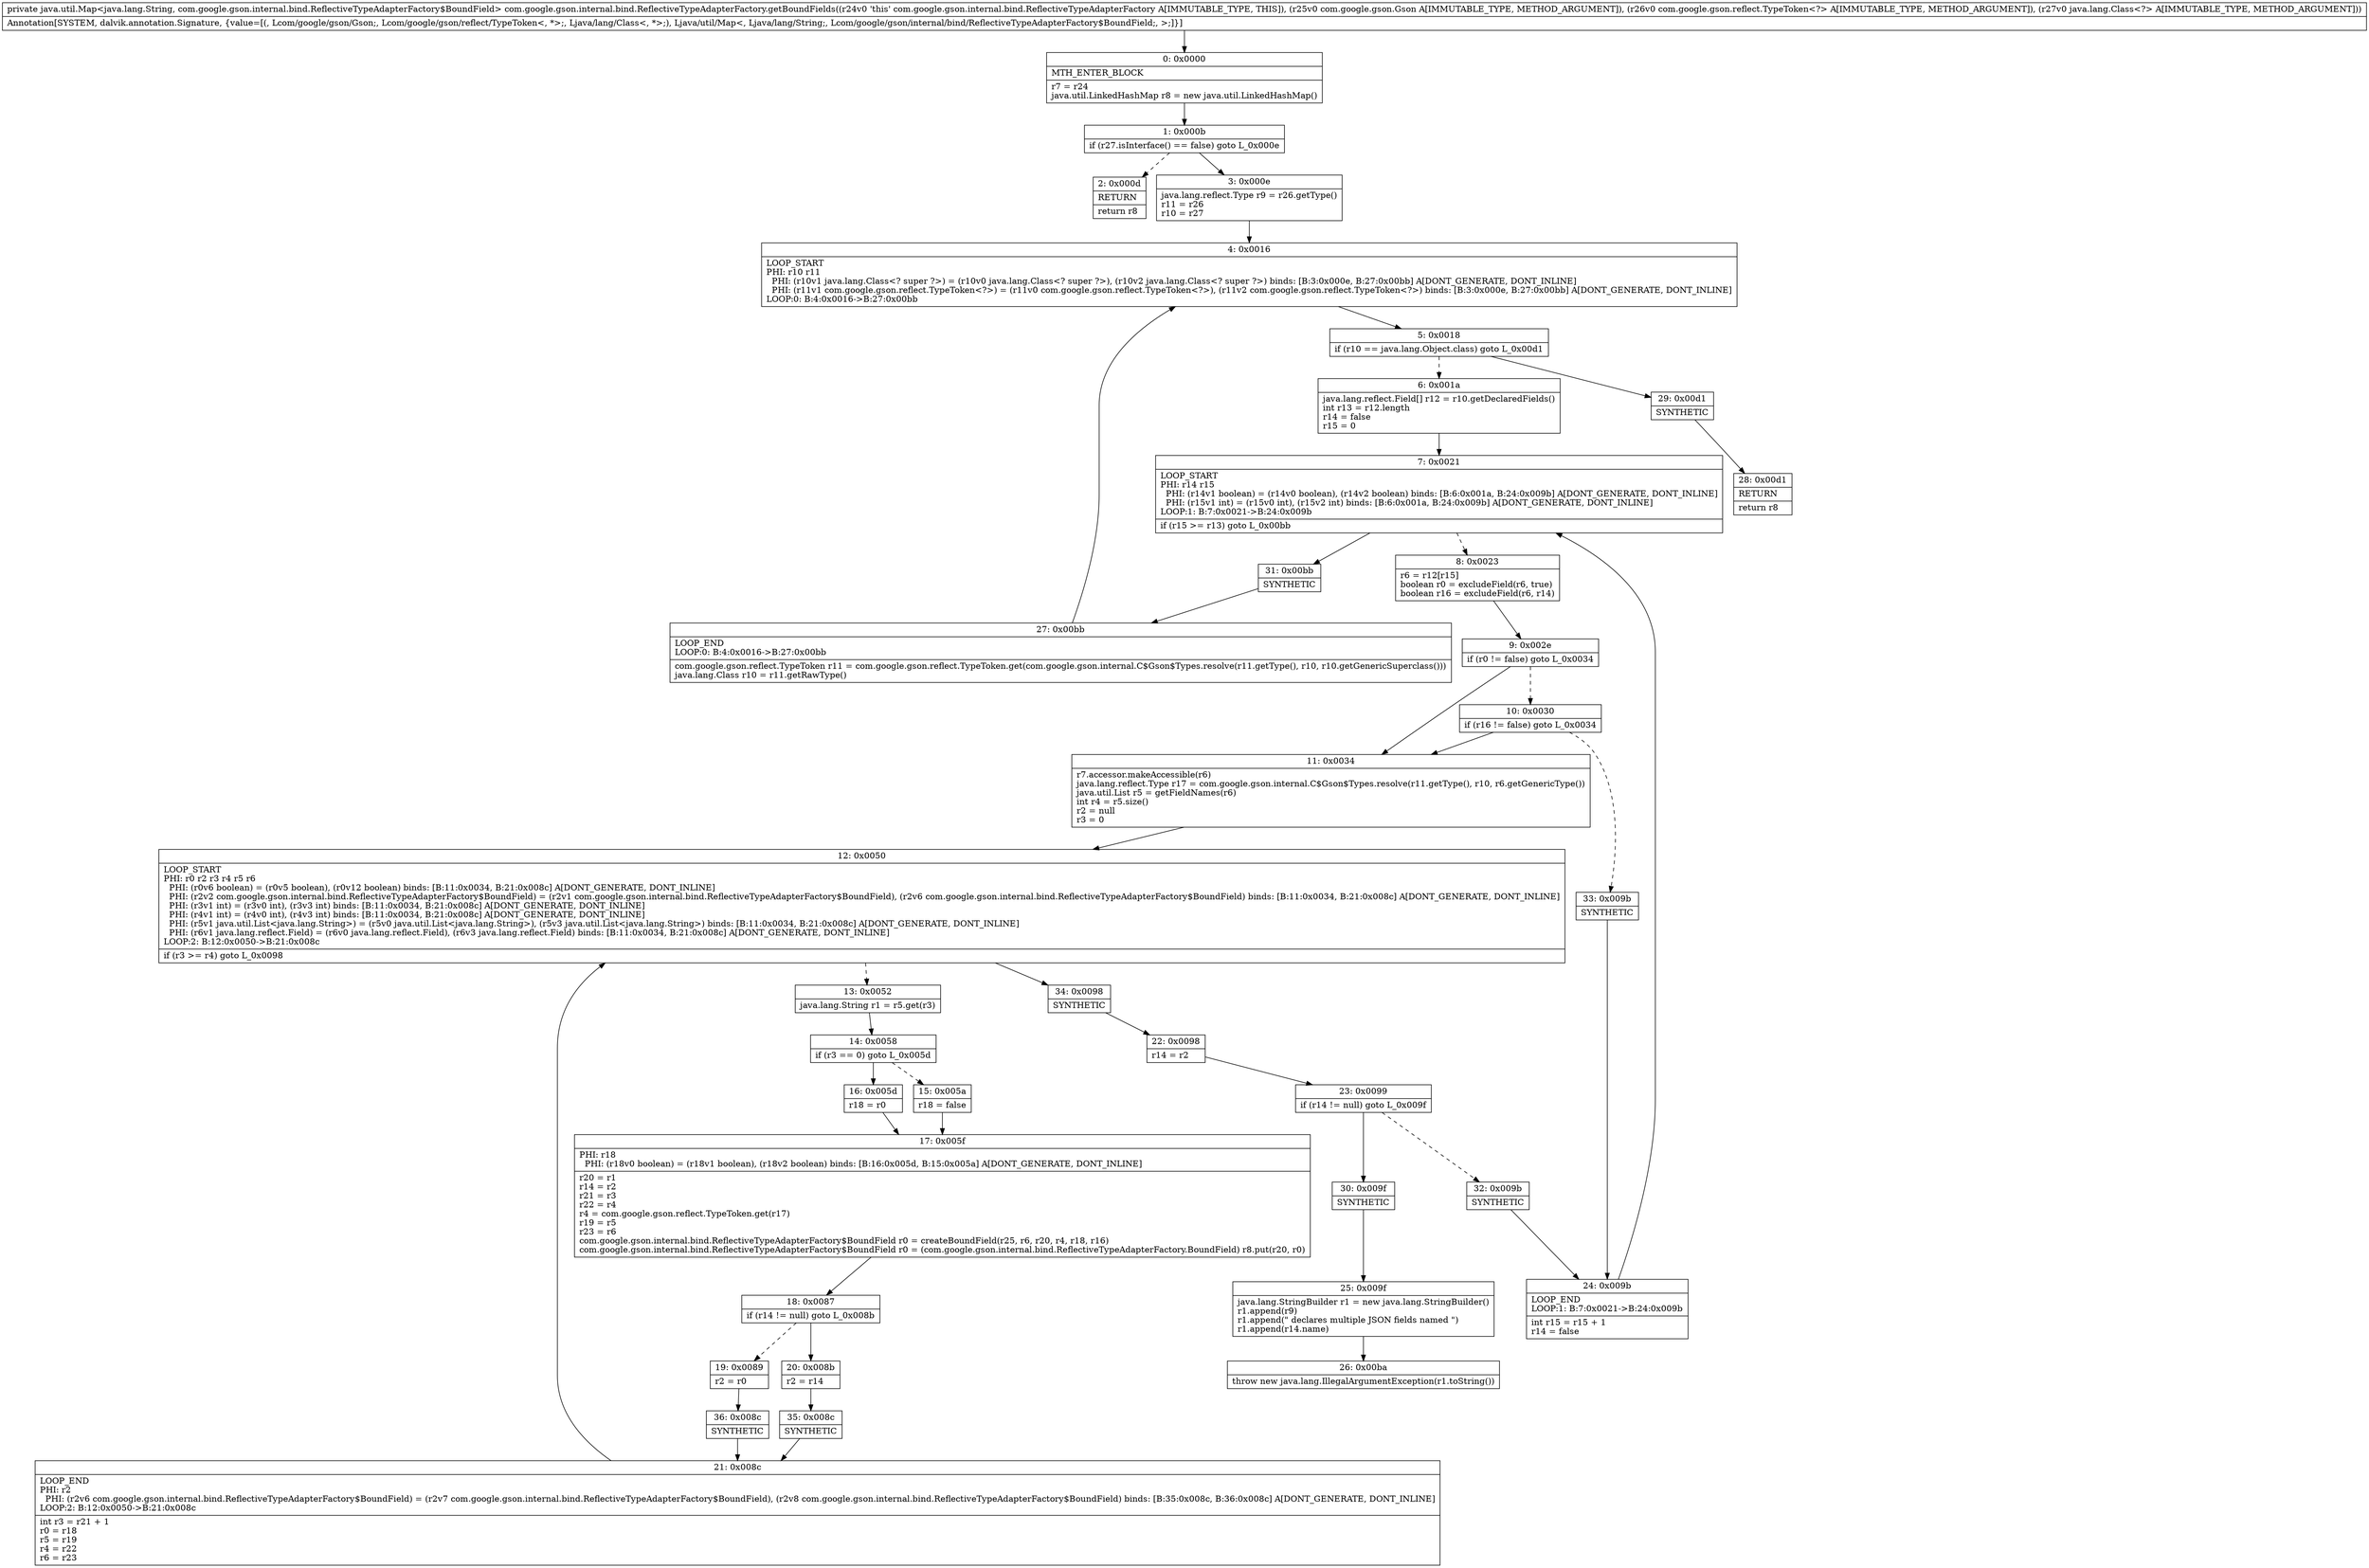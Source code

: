 digraph "CFG forcom.google.gson.internal.bind.ReflectiveTypeAdapterFactory.getBoundFields(Lcom\/google\/gson\/Gson;Lcom\/google\/gson\/reflect\/TypeToken;Ljava\/lang\/Class;)Ljava\/util\/Map;" {
Node_0 [shape=record,label="{0\:\ 0x0000|MTH_ENTER_BLOCK\l|r7 = r24\ljava.util.LinkedHashMap r8 = new java.util.LinkedHashMap()\l}"];
Node_1 [shape=record,label="{1\:\ 0x000b|if (r27.isInterface() == false) goto L_0x000e\l}"];
Node_2 [shape=record,label="{2\:\ 0x000d|RETURN\l|return r8\l}"];
Node_3 [shape=record,label="{3\:\ 0x000e|java.lang.reflect.Type r9 = r26.getType()\lr11 = r26\lr10 = r27\l}"];
Node_4 [shape=record,label="{4\:\ 0x0016|LOOP_START\lPHI: r10 r11 \l  PHI: (r10v1 java.lang.Class\<? super ?\>) = (r10v0 java.lang.Class\<? super ?\>), (r10v2 java.lang.Class\<? super ?\>) binds: [B:3:0x000e, B:27:0x00bb] A[DONT_GENERATE, DONT_INLINE]\l  PHI: (r11v1 com.google.gson.reflect.TypeToken\<?\>) = (r11v0 com.google.gson.reflect.TypeToken\<?\>), (r11v2 com.google.gson.reflect.TypeToken\<?\>) binds: [B:3:0x000e, B:27:0x00bb] A[DONT_GENERATE, DONT_INLINE]\lLOOP:0: B:4:0x0016\-\>B:27:0x00bb\l}"];
Node_5 [shape=record,label="{5\:\ 0x0018|if (r10 == java.lang.Object.class) goto L_0x00d1\l}"];
Node_6 [shape=record,label="{6\:\ 0x001a|java.lang.reflect.Field[] r12 = r10.getDeclaredFields()\lint r13 = r12.length\lr14 = false\lr15 = 0\l}"];
Node_7 [shape=record,label="{7\:\ 0x0021|LOOP_START\lPHI: r14 r15 \l  PHI: (r14v1 boolean) = (r14v0 boolean), (r14v2 boolean) binds: [B:6:0x001a, B:24:0x009b] A[DONT_GENERATE, DONT_INLINE]\l  PHI: (r15v1 int) = (r15v0 int), (r15v2 int) binds: [B:6:0x001a, B:24:0x009b] A[DONT_GENERATE, DONT_INLINE]\lLOOP:1: B:7:0x0021\-\>B:24:0x009b\l|if (r15 \>= r13) goto L_0x00bb\l}"];
Node_8 [shape=record,label="{8\:\ 0x0023|r6 = r12[r15]\lboolean r0 = excludeField(r6, true)\lboolean r16 = excludeField(r6, r14)\l}"];
Node_9 [shape=record,label="{9\:\ 0x002e|if (r0 != false) goto L_0x0034\l}"];
Node_10 [shape=record,label="{10\:\ 0x0030|if (r16 != false) goto L_0x0034\l}"];
Node_11 [shape=record,label="{11\:\ 0x0034|r7.accessor.makeAccessible(r6)\ljava.lang.reflect.Type r17 = com.google.gson.internal.C$Gson$Types.resolve(r11.getType(), r10, r6.getGenericType())\ljava.util.List r5 = getFieldNames(r6)\lint r4 = r5.size()\lr2 = null\lr3 = 0\l}"];
Node_12 [shape=record,label="{12\:\ 0x0050|LOOP_START\lPHI: r0 r2 r3 r4 r5 r6 \l  PHI: (r0v6 boolean) = (r0v5 boolean), (r0v12 boolean) binds: [B:11:0x0034, B:21:0x008c] A[DONT_GENERATE, DONT_INLINE]\l  PHI: (r2v2 com.google.gson.internal.bind.ReflectiveTypeAdapterFactory$BoundField) = (r2v1 com.google.gson.internal.bind.ReflectiveTypeAdapterFactory$BoundField), (r2v6 com.google.gson.internal.bind.ReflectiveTypeAdapterFactory$BoundField) binds: [B:11:0x0034, B:21:0x008c] A[DONT_GENERATE, DONT_INLINE]\l  PHI: (r3v1 int) = (r3v0 int), (r3v3 int) binds: [B:11:0x0034, B:21:0x008c] A[DONT_GENERATE, DONT_INLINE]\l  PHI: (r4v1 int) = (r4v0 int), (r4v3 int) binds: [B:11:0x0034, B:21:0x008c] A[DONT_GENERATE, DONT_INLINE]\l  PHI: (r5v1 java.util.List\<java.lang.String\>) = (r5v0 java.util.List\<java.lang.String\>), (r5v3 java.util.List\<java.lang.String\>) binds: [B:11:0x0034, B:21:0x008c] A[DONT_GENERATE, DONT_INLINE]\l  PHI: (r6v1 java.lang.reflect.Field) = (r6v0 java.lang.reflect.Field), (r6v3 java.lang.reflect.Field) binds: [B:11:0x0034, B:21:0x008c] A[DONT_GENERATE, DONT_INLINE]\lLOOP:2: B:12:0x0050\-\>B:21:0x008c\l|if (r3 \>= r4) goto L_0x0098\l}"];
Node_13 [shape=record,label="{13\:\ 0x0052|java.lang.String r1 = r5.get(r3)\l}"];
Node_14 [shape=record,label="{14\:\ 0x0058|if (r3 == 0) goto L_0x005d\l}"];
Node_15 [shape=record,label="{15\:\ 0x005a|r18 = false\l}"];
Node_16 [shape=record,label="{16\:\ 0x005d|r18 = r0\l}"];
Node_17 [shape=record,label="{17\:\ 0x005f|PHI: r18 \l  PHI: (r18v0 boolean) = (r18v1 boolean), (r18v2 boolean) binds: [B:16:0x005d, B:15:0x005a] A[DONT_GENERATE, DONT_INLINE]\l|r20 = r1\lr14 = r2\lr21 = r3\lr22 = r4\lr4 = com.google.gson.reflect.TypeToken.get(r17)\lr19 = r5\lr23 = r6\lcom.google.gson.internal.bind.ReflectiveTypeAdapterFactory$BoundField r0 = createBoundField(r25, r6, r20, r4, r18, r16)\lcom.google.gson.internal.bind.ReflectiveTypeAdapterFactory$BoundField r0 = (com.google.gson.internal.bind.ReflectiveTypeAdapterFactory.BoundField) r8.put(r20, r0)\l}"];
Node_18 [shape=record,label="{18\:\ 0x0087|if (r14 != null) goto L_0x008b\l}"];
Node_19 [shape=record,label="{19\:\ 0x0089|r2 = r0\l}"];
Node_20 [shape=record,label="{20\:\ 0x008b|r2 = r14\l}"];
Node_21 [shape=record,label="{21\:\ 0x008c|LOOP_END\lPHI: r2 \l  PHI: (r2v6 com.google.gson.internal.bind.ReflectiveTypeAdapterFactory$BoundField) = (r2v7 com.google.gson.internal.bind.ReflectiveTypeAdapterFactory$BoundField), (r2v8 com.google.gson.internal.bind.ReflectiveTypeAdapterFactory$BoundField) binds: [B:35:0x008c, B:36:0x008c] A[DONT_GENERATE, DONT_INLINE]\lLOOP:2: B:12:0x0050\-\>B:21:0x008c\l|int r3 = r21 + 1\lr0 = r18\lr5 = r19\lr4 = r22\lr6 = r23\l}"];
Node_22 [shape=record,label="{22\:\ 0x0098|r14 = r2\l}"];
Node_23 [shape=record,label="{23\:\ 0x0099|if (r14 != null) goto L_0x009f\l}"];
Node_24 [shape=record,label="{24\:\ 0x009b|LOOP_END\lLOOP:1: B:7:0x0021\-\>B:24:0x009b\l|int r15 = r15 + 1\lr14 = false\l}"];
Node_25 [shape=record,label="{25\:\ 0x009f|java.lang.StringBuilder r1 = new java.lang.StringBuilder()\lr1.append(r9)\lr1.append(\" declares multiple JSON fields named \")\lr1.append(r14.name)\l}"];
Node_26 [shape=record,label="{26\:\ 0x00ba|throw new java.lang.IllegalArgumentException(r1.toString())\l}"];
Node_27 [shape=record,label="{27\:\ 0x00bb|LOOP_END\lLOOP:0: B:4:0x0016\-\>B:27:0x00bb\l|com.google.gson.reflect.TypeToken r11 = com.google.gson.reflect.TypeToken.get(com.google.gson.internal.C$Gson$Types.resolve(r11.getType(), r10, r10.getGenericSuperclass()))\ljava.lang.Class r10 = r11.getRawType()\l}"];
Node_28 [shape=record,label="{28\:\ 0x00d1|RETURN\l|return r8\l}"];
Node_29 [shape=record,label="{29\:\ 0x00d1|SYNTHETIC\l}"];
Node_30 [shape=record,label="{30\:\ 0x009f|SYNTHETIC\l}"];
Node_31 [shape=record,label="{31\:\ 0x00bb|SYNTHETIC\l}"];
Node_32 [shape=record,label="{32\:\ 0x009b|SYNTHETIC\l}"];
Node_33 [shape=record,label="{33\:\ 0x009b|SYNTHETIC\l}"];
Node_34 [shape=record,label="{34\:\ 0x0098|SYNTHETIC\l}"];
Node_35 [shape=record,label="{35\:\ 0x008c|SYNTHETIC\l}"];
Node_36 [shape=record,label="{36\:\ 0x008c|SYNTHETIC\l}"];
MethodNode[shape=record,label="{private java.util.Map\<java.lang.String, com.google.gson.internal.bind.ReflectiveTypeAdapterFactory$BoundField\> com.google.gson.internal.bind.ReflectiveTypeAdapterFactory.getBoundFields((r24v0 'this' com.google.gson.internal.bind.ReflectiveTypeAdapterFactory A[IMMUTABLE_TYPE, THIS]), (r25v0 com.google.gson.Gson A[IMMUTABLE_TYPE, METHOD_ARGUMENT]), (r26v0 com.google.gson.reflect.TypeToken\<?\> A[IMMUTABLE_TYPE, METHOD_ARGUMENT]), (r27v0 java.lang.Class\<?\> A[IMMUTABLE_TYPE, METHOD_ARGUMENT]))  | Annotation[SYSTEM, dalvik.annotation.Signature, \{value=[(, Lcom\/google\/gson\/Gson;, Lcom\/google\/gson\/reflect\/TypeToken\<, *\>;, Ljava\/lang\/Class\<, *\>;), Ljava\/util\/Map\<, Ljava\/lang\/String;, Lcom\/google\/gson\/internal\/bind\/ReflectiveTypeAdapterFactory$BoundField;, \>;]\}]\l}"];
MethodNode -> Node_0;
Node_0 -> Node_1;
Node_1 -> Node_2[style=dashed];
Node_1 -> Node_3;
Node_3 -> Node_4;
Node_4 -> Node_5;
Node_5 -> Node_6[style=dashed];
Node_5 -> Node_29;
Node_6 -> Node_7;
Node_7 -> Node_8[style=dashed];
Node_7 -> Node_31;
Node_8 -> Node_9;
Node_9 -> Node_10[style=dashed];
Node_9 -> Node_11;
Node_10 -> Node_11;
Node_10 -> Node_33[style=dashed];
Node_11 -> Node_12;
Node_12 -> Node_13[style=dashed];
Node_12 -> Node_34;
Node_13 -> Node_14;
Node_14 -> Node_15[style=dashed];
Node_14 -> Node_16;
Node_15 -> Node_17;
Node_16 -> Node_17;
Node_17 -> Node_18;
Node_18 -> Node_19[style=dashed];
Node_18 -> Node_20;
Node_19 -> Node_36;
Node_20 -> Node_35;
Node_21 -> Node_12;
Node_22 -> Node_23;
Node_23 -> Node_30;
Node_23 -> Node_32[style=dashed];
Node_24 -> Node_7;
Node_25 -> Node_26;
Node_27 -> Node_4;
Node_29 -> Node_28;
Node_30 -> Node_25;
Node_31 -> Node_27;
Node_32 -> Node_24;
Node_33 -> Node_24;
Node_34 -> Node_22;
Node_35 -> Node_21;
Node_36 -> Node_21;
}


